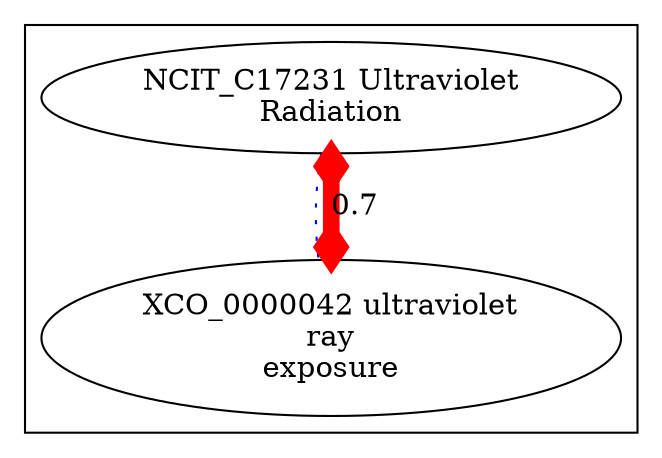 digraph cliquegraph {
subgraph cluster_XCO_0000042 {XCO_0000042 [ label="XCO_0000042 ultraviolet
ray
exposure" ];
NCIT_C17231 [ label="NCIT_C17231 Ultraviolet
Radiation" ];}
NCIT_C17231 -> XCO_0000042 [ arrowhead = none, penwidth=1, color=blue, label="", style=dotted]
NCIT_C17231 -> XCO_0000042 [ arrowhead = ediamond, penwidth=8, color=red, label="0.7", style=solid, arrowtail=ediamond, dir=both]
}